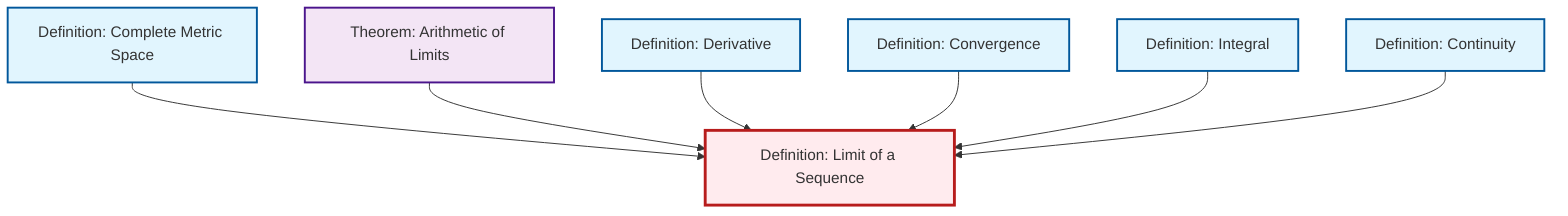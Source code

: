 graph TD
    classDef definition fill:#e1f5fe,stroke:#01579b,stroke-width:2px
    classDef theorem fill:#f3e5f5,stroke:#4a148c,stroke-width:2px
    classDef axiom fill:#fff3e0,stroke:#e65100,stroke-width:2px
    classDef example fill:#e8f5e9,stroke:#1b5e20,stroke-width:2px
    classDef current fill:#ffebee,stroke:#b71c1c,stroke-width:3px
    def-continuity["Definition: Continuity"]:::definition
    def-convergence["Definition: Convergence"]:::definition
    thm-limit-arithmetic["Theorem: Arithmetic of Limits"]:::theorem
    def-integral["Definition: Integral"]:::definition
    def-derivative["Definition: Derivative"]:::definition
    def-limit["Definition: Limit of a Sequence"]:::definition
    def-complete-metric-space["Definition: Complete Metric Space"]:::definition
    def-complete-metric-space --> def-limit
    thm-limit-arithmetic --> def-limit
    def-derivative --> def-limit
    def-convergence --> def-limit
    def-integral --> def-limit
    def-continuity --> def-limit
    class def-limit current